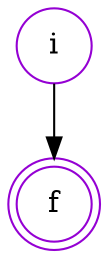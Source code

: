 digraph {   
    node [shape = doublecircle, color = darkviolet] f ;
    node [shape = circle];
    node [color= darkviolet];
    i -> f;	
}